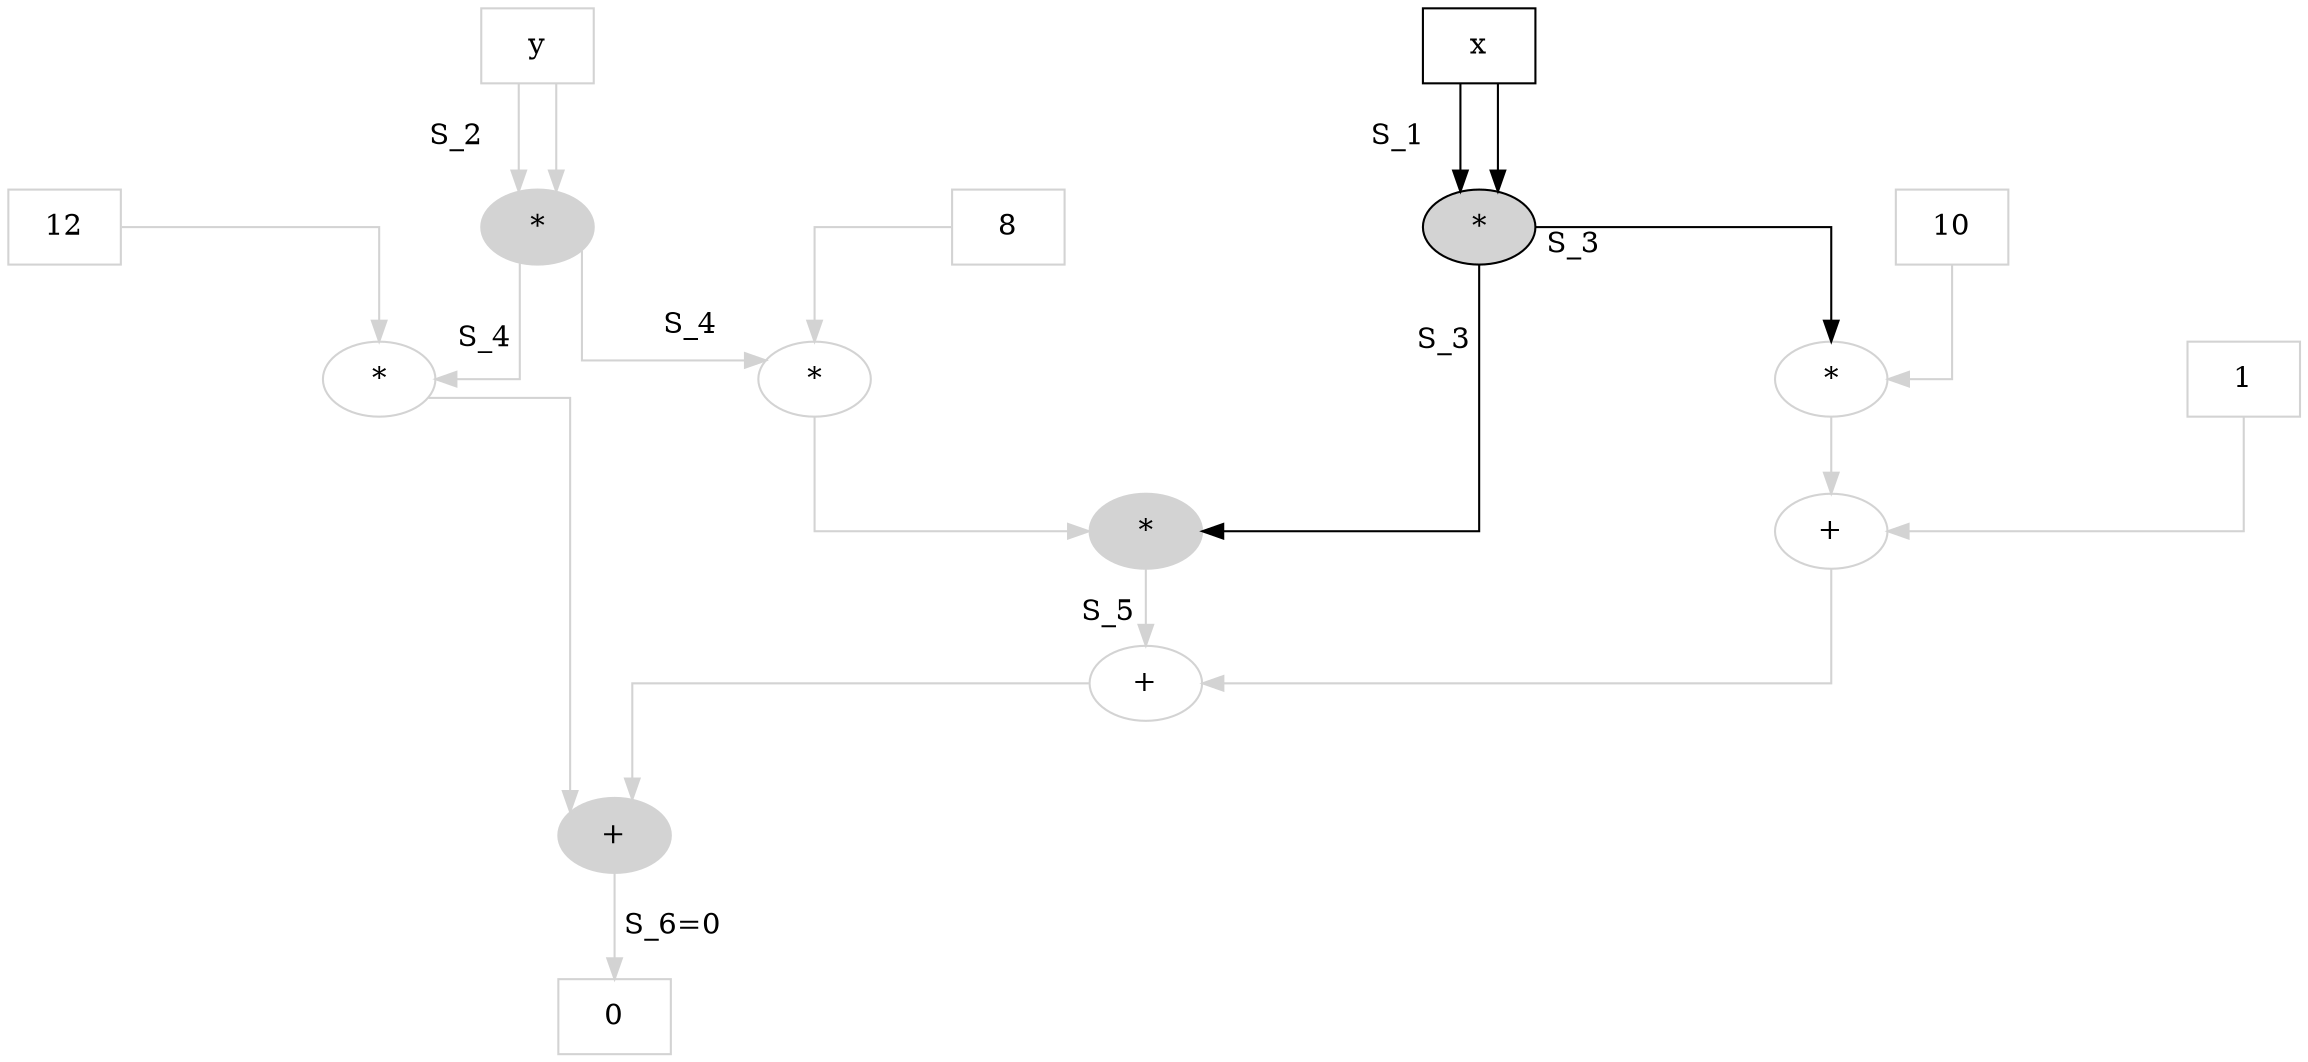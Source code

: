 digraph G2E {
	graph [center=true,
		forcelabels=true,
		nodesep=2.0,
		splines=ortho
	];
	n1	[label=x,
		shape=box];
	n4	[label="*",
		style=filled];
	n1 -> n4	[label=S_1,
		labeldistance=4];
	n1 -> n4;
	n9	[color=lightgray,
		label="*"];
	n4 -> n9	[labeldistance=2,
		taillabel=S_3];
	n13	[color=lightgray,
		label="*",
		style=filled];
	n4 -> n13	[labeldistance=4,
		taillabel=S_3];
	n2	[color=lightgray,
		label=y,
		shape=box];
	n6	[color=lightgray,
		label="*",
		style=filled];
	n2 -> n6	[color=lightgray,
		label=S_2];
	n2 -> n6	[color=lightgray];
	n10	[color=lightgray,
		label="*"];
	n6 -> n10	[color=lightgray,
		headlabel=S_4,
		labeldistance=4];
	n11	[color=lightgray,
		label="*"];
	n6 -> n11	[color=lightgray,
		labeldistance=4,
		taillabel=S_4];
	n3	[color=lightgray,
		label=10,
		shape=box];
	n3 -> n9	[color=lightgray];
	n12	[color=lightgray,
		label="+"];
	n9 -> n12	[color=lightgray];
	n14	[color=lightgray,
		label="+"];
	n13 -> n14	[color=lightgray,
		xlabel="S_5 "];
	n5	[color=lightgray,
		label=8,
		shape=box];
	n5 -> n10	[color=lightgray];
	n10 -> n13	[color=lightgray];
	n15	[color=lightgray,
		label="+",
		style=filled];
	n11 -> n15	[color=lightgray];
	n7	[color=lightgray,
		label=12,
		shape=box];
	n7 -> n11	[color=lightgray];
	n8	[color=lightgray,
		label=1,
		shape=box];
	n8 -> n12	[color=lightgray];
	n12 -> n14	[color=lightgray];
	n16	[color=lightgray,
		label=0,
		shape=box];
	n15 -> n16	[color=lightgray,
		label=" S_6=0",
		labeldistance=2];
	n14 -> n15	[color=lightgray];
}

